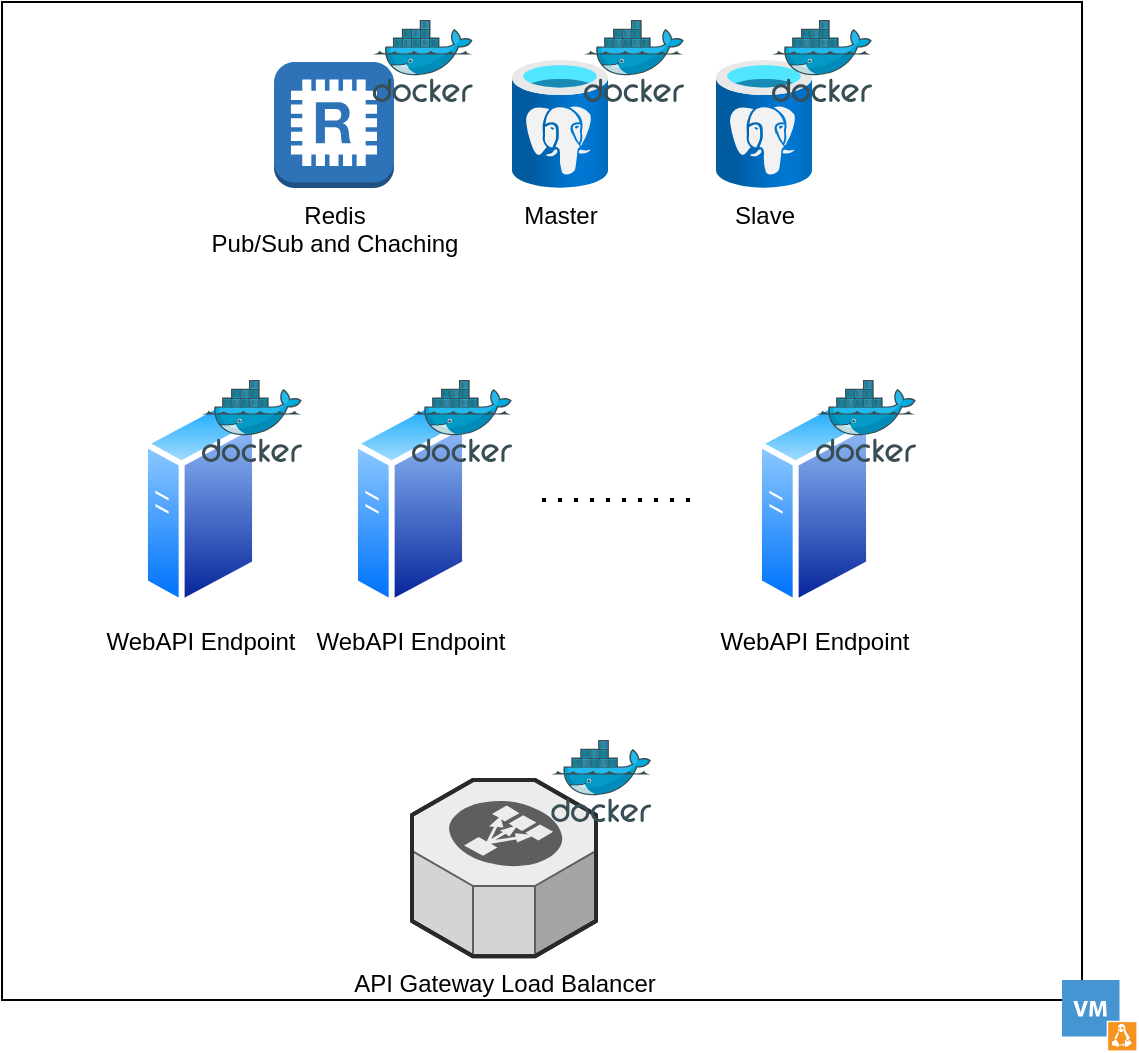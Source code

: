 <mxfile version="22.0.8" type="device">
  <diagram name="Page-1" id="cW_nh1LlpqJkE0RQDu8N">
    <mxGraphModel dx="1434" dy="851" grid="1" gridSize="10" guides="1" tooltips="1" connect="1" arrows="1" fold="1" page="1" pageScale="1" pageWidth="850" pageHeight="1100" math="0" shadow="0">
      <root>
        <mxCell id="0" />
        <mxCell id="1" parent="0" />
        <mxCell id="xt_PSSaajfwO621Vj3pD-49" value="" style="rounded=0;whiteSpace=wrap;html=1;fillColor=none;" parent="1" vertex="1">
          <mxGeometry x="210" y="11" width="540" height="499" as="geometry" />
        </mxCell>
        <mxCell id="xt_PSSaajfwO621Vj3pD-20" value="WebAPI Endpoint" style="image;aspect=fixed;perimeter=ellipsePerimeter;html=1;align=center;shadow=0;dashed=0;spacingTop=3;image=img/lib/active_directory/generic_server.svg;movable=1;resizable=1;rotatable=1;deletable=1;editable=1;locked=0;connectable=1;" parent="1" vertex="1">
          <mxGeometry x="385" y="210" width="58" height="103.57" as="geometry" />
        </mxCell>
        <mxCell id="xt_PSSaajfwO621Vj3pD-21" value="" style="image;sketch=0;aspect=fixed;html=1;points=[];align=center;fontSize=12;image=img/lib/mscae/Docker.svg;movable=1;resizable=1;rotatable=1;deletable=1;editable=1;locked=0;connectable=1;" parent="1" vertex="1">
          <mxGeometry x="415" y="200" width="50" height="41" as="geometry" />
        </mxCell>
        <mxCell id="xt_PSSaajfwO621Vj3pD-24" value="WebAPI Endpoint" style="image;aspect=fixed;perimeter=ellipsePerimeter;html=1;align=center;shadow=0;dashed=0;spacingTop=3;image=img/lib/active_directory/generic_server.svg;movable=1;resizable=1;rotatable=1;deletable=1;editable=1;locked=0;connectable=1;" parent="1" vertex="1">
          <mxGeometry x="587" y="210" width="58" height="103.57" as="geometry" />
        </mxCell>
        <mxCell id="xt_PSSaajfwO621Vj3pD-25" value="" style="image;sketch=0;aspect=fixed;html=1;points=[];align=center;fontSize=12;image=img/lib/mscae/Docker.svg;movable=1;resizable=1;rotatable=1;deletable=1;editable=1;locked=0;connectable=1;" parent="1" vertex="1">
          <mxGeometry x="617" y="200" width="50" height="41" as="geometry" />
        </mxCell>
        <mxCell id="xt_PSSaajfwO621Vj3pD-27" value="Redis&lt;br&gt;Pub/Sub and Chaching" style="outlineConnect=0;dashed=0;verticalLabelPosition=bottom;verticalAlign=top;align=center;html=1;shape=mxgraph.aws3.redis;fillColor=#2E73B8;gradientColor=none;" parent="1" vertex="1">
          <mxGeometry x="346" y="41" width="60" height="63" as="geometry" />
        </mxCell>
        <mxCell id="xt_PSSaajfwO621Vj3pD-29" value="Master" style="image;aspect=fixed;html=1;points=[];align=center;fontSize=12;image=img/lib/azure2/databases/Azure_Database_PostgreSQL_Server.svg;" parent="1" vertex="1">
          <mxGeometry x="465" y="40" width="48" height="64" as="geometry" />
        </mxCell>
        <mxCell id="xt_PSSaajfwO621Vj3pD-30" value="Slave" style="image;aspect=fixed;html=1;points=[];align=center;fontSize=12;image=img/lib/azure2/databases/Azure_Database_PostgreSQL_Server.svg;" parent="1" vertex="1">
          <mxGeometry x="567" y="40" width="48" height="64" as="geometry" />
        </mxCell>
        <mxCell id="xt_PSSaajfwO621Vj3pD-31" value="" style="image;sketch=0;aspect=fixed;html=1;points=[];align=center;fontSize=12;image=img/lib/mscae/Docker.svg;movable=1;resizable=1;rotatable=1;deletable=1;editable=1;locked=0;connectable=1;" parent="1" vertex="1">
          <mxGeometry x="595" y="20" width="50" height="41" as="geometry" />
        </mxCell>
        <mxCell id="xt_PSSaajfwO621Vj3pD-32" value="" style="image;sketch=0;aspect=fixed;html=1;points=[];align=center;fontSize=12;image=img/lib/mscae/Docker.svg;movable=1;resizable=1;rotatable=1;deletable=1;editable=1;locked=0;connectable=1;" parent="1" vertex="1">
          <mxGeometry x="501" y="20" width="50" height="41" as="geometry" />
        </mxCell>
        <mxCell id="xt_PSSaajfwO621Vj3pD-33" value="" style="image;sketch=0;aspect=fixed;html=1;points=[];align=center;fontSize=12;image=img/lib/mscae/Docker.svg;movable=1;resizable=1;rotatable=1;deletable=1;editable=1;locked=0;connectable=1;" parent="1" vertex="1">
          <mxGeometry x="395.4" y="20" width="50" height="41" as="geometry" />
        </mxCell>
        <mxCell id="xt_PSSaajfwO621Vj3pD-34" value="API Gateway Load Balancer" style="verticalLabelPosition=bottom;html=1;verticalAlign=top;strokeWidth=1;align=center;outlineConnect=0;dashed=0;outlineConnect=0;shape=mxgraph.aws3d.elasticLoadBalancing;fillColor=#ECECEC;strokeColor=#5E5E5E;aspect=fixed;" parent="1" vertex="1">
          <mxGeometry x="415" y="400" width="92" height="88.17" as="geometry" />
        </mxCell>
        <mxCell id="xt_PSSaajfwO621Vj3pD-37" value="WebAPI Endpoint" style="image;aspect=fixed;perimeter=ellipsePerimeter;html=1;align=center;shadow=0;dashed=0;spacingTop=3;image=img/lib/active_directory/generic_server.svg;movable=1;resizable=1;rotatable=1;deletable=1;editable=1;locked=0;connectable=1;" parent="1" vertex="1">
          <mxGeometry x="280" y="210" width="58" height="103.57" as="geometry" />
        </mxCell>
        <mxCell id="xt_PSSaajfwO621Vj3pD-38" value="" style="image;sketch=0;aspect=fixed;html=1;points=[];align=center;fontSize=12;image=img/lib/mscae/Docker.svg;movable=1;resizable=1;rotatable=1;deletable=1;editable=1;locked=0;connectable=1;" parent="1" vertex="1">
          <mxGeometry x="310" y="200" width="50" height="41" as="geometry" />
        </mxCell>
        <mxCell id="xt_PSSaajfwO621Vj3pD-39" value="" style="image;sketch=0;aspect=fixed;html=1;points=[];align=center;fontSize=12;image=img/lib/mscae/Docker.svg;movable=1;resizable=1;rotatable=1;deletable=1;editable=1;locked=0;connectable=1;" parent="1" vertex="1">
          <mxGeometry x="484.6" y="380" width="50" height="41" as="geometry" />
        </mxCell>
        <mxCell id="xt_PSSaajfwO621Vj3pD-43" value="" style="shadow=0;dashed=0;html=1;strokeColor=none;fillColor=#4495D1;labelPosition=center;verticalLabelPosition=bottom;verticalAlign=top;align=center;outlineConnect=0;shape=mxgraph.veeam.vm_linux;" parent="1" vertex="1">
          <mxGeometry x="740" y="500" width="37.2" height="35.2" as="geometry" />
        </mxCell>
        <mxCell id="xt_PSSaajfwO621Vj3pD-48" value="" style="endArrow=none;dashed=1;html=1;dashPattern=1 3;strokeWidth=2;rounded=0;" parent="1" edge="1">
          <mxGeometry width="50" height="50" relative="1" as="geometry">
            <mxPoint x="480" y="260" as="sourcePoint" />
            <mxPoint x="560" y="260" as="targetPoint" />
          </mxGeometry>
        </mxCell>
      </root>
    </mxGraphModel>
  </diagram>
</mxfile>
